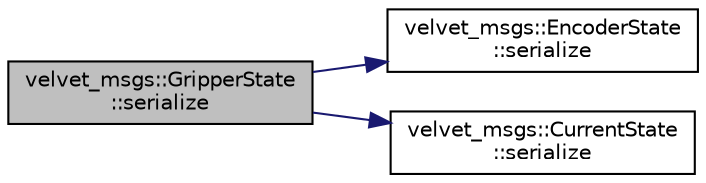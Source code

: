 digraph "velvet_msgs::GripperState::serialize"
{
  edge [fontname="Helvetica",fontsize="10",labelfontname="Helvetica",labelfontsize="10"];
  node [fontname="Helvetica",fontsize="10",shape=record];
  rankdir="LR";
  Node1 [label="velvet_msgs::GripperState\l::serialize",height=0.2,width=0.4,color="black", fillcolor="grey75", style="filled" fontcolor="black"];
  Node1 -> Node2 [color="midnightblue",fontsize="10",style="solid",fontname="Helvetica"];
  Node2 [label="velvet_msgs::EncoderState\l::serialize",height=0.2,width=0.4,color="black", fillcolor="white", style="filled",URL="$classvelvet__msgs_1_1_encoder_state.html#a79e4b59102461a2e14bf40c88329a56c"];
  Node1 -> Node3 [color="midnightblue",fontsize="10",style="solid",fontname="Helvetica"];
  Node3 [label="velvet_msgs::CurrentState\l::serialize",height=0.2,width=0.4,color="black", fillcolor="white", style="filled",URL="$classvelvet__msgs_1_1_current_state.html#added39b8d36989e1a1bf37c2f041cf64"];
}
